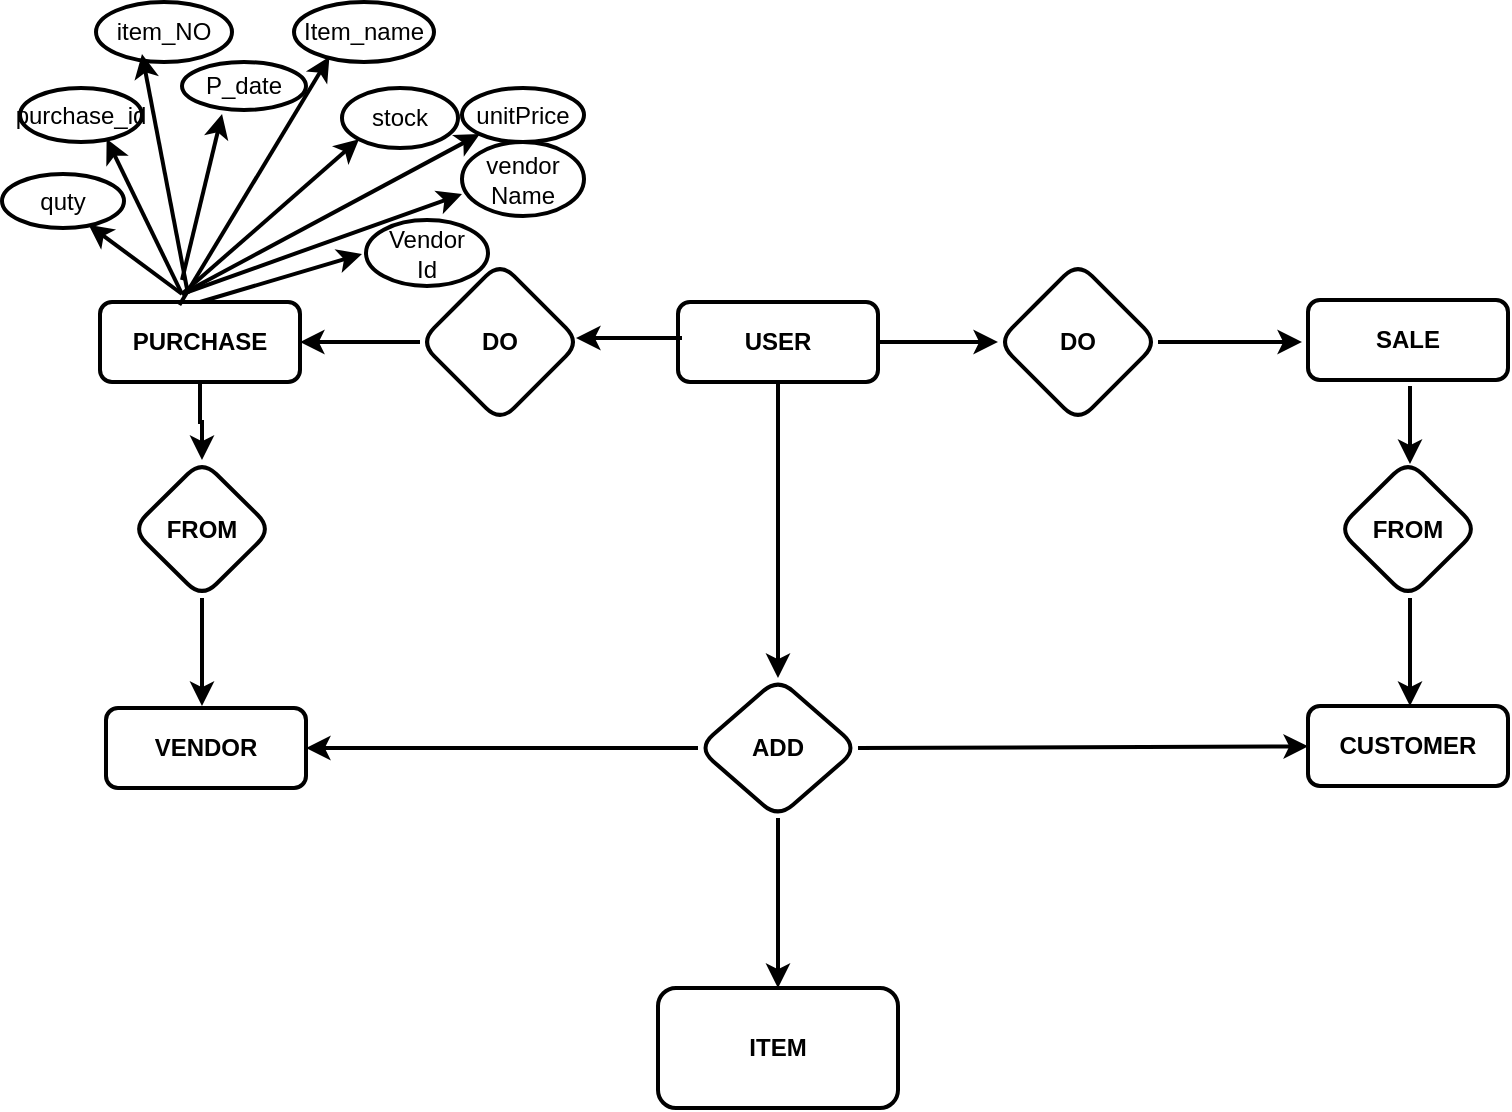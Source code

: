 <mxfile version="20.2.4" type="device"><diagram id="ucNqJm-KfHmCVn7oJ-g1" name="Page-1"><mxGraphModel dx="5787" dy="2947" grid="1" gridSize="10" guides="1" tooltips="1" connect="1" arrows="1" fold="1" page="1" pageScale="1" pageWidth="827" pageHeight="1169" math="0" shadow="0"><root><mxCell id="0"/><mxCell id="1" parent="0"/><mxCell id="vrNpHqdal03VrbY2D2qF-8" value="" style="edgeStyle=orthogonalEdgeStyle;rounded=0;orthogonalLoop=1;jettySize=auto;html=1;entryX=1;entryY=0.5;entryDx=0;entryDy=0;entryPerimeter=0;fontStyle=1;strokeWidth=2;exitX=0;exitY=0.5;exitDx=0;exitDy=0;" edge="1" parent="1" source="vrNpHqdal03VrbY2D2qF-7" target="vrNpHqdal03VrbY2D2qF-1"><mxGeometry relative="1" as="geometry"><mxPoint x="396" y="548" as="sourcePoint"/><mxPoint x="346" y="548" as="targetPoint"/></mxGeometry></mxCell><mxCell id="vrNpHqdal03VrbY2D2qF-24" value="" style="edgeStyle=orthogonalEdgeStyle;rounded=0;orthogonalLoop=1;jettySize=auto;html=1;strokeWidth=2;" edge="1" parent="1" source="vrNpHqdal03VrbY2D2qF-1" target="vrNpHqdal03VrbY2D2qF-23"><mxGeometry relative="1" as="geometry"/></mxCell><mxCell id="vrNpHqdal03VrbY2D2qF-1" value="PURCHASE" style="rounded=1;whiteSpace=wrap;html=1;fontStyle=1;strokeWidth=2;" vertex="1" parent="1"><mxGeometry x="235" y="536" width="100" height="40" as="geometry"/></mxCell><mxCell id="vrNpHqdal03VrbY2D2qF-12" value="" style="edgeStyle=orthogonalEdgeStyle;rounded=0;orthogonalLoop=1;jettySize=auto;html=1;fontStyle=1;strokeWidth=2;entryX=0;entryY=0.5;entryDx=0;entryDy=0;" edge="1" parent="1" source="vrNpHqdal03VrbY2D2qF-4" target="vrNpHqdal03VrbY2D2qF-11"><mxGeometry relative="1" as="geometry"><mxPoint x="736" y="548" as="targetPoint"/></mxGeometry></mxCell><mxCell id="vrNpHqdal03VrbY2D2qF-17" value="" style="edgeStyle=orthogonalEdgeStyle;rounded=0;orthogonalLoop=1;jettySize=auto;html=1;fontStyle=1;strokeWidth=2;" edge="1" parent="1" source="vrNpHqdal03VrbY2D2qF-4" target="vrNpHqdal03VrbY2D2qF-16"><mxGeometry relative="1" as="geometry"/></mxCell><mxCell id="vrNpHqdal03VrbY2D2qF-4" value="USER" style="rounded=1;whiteSpace=wrap;html=1;fontStyle=1;strokeWidth=2;" vertex="1" parent="1"><mxGeometry x="524" y="536" width="100" height="40" as="geometry"/></mxCell><mxCell id="vrNpHqdal03VrbY2D2qF-5" value="VENDOR" style="rounded=1;whiteSpace=wrap;html=1;fontStyle=1;strokeWidth=2;" vertex="1" parent="1"><mxGeometry x="238" y="739" width="100" height="40" as="geometry"/></mxCell><mxCell id="vrNpHqdal03VrbY2D2qF-6" value="CUSTOMER" style="rounded=1;whiteSpace=wrap;html=1;fontStyle=1;strokeWidth=2;" vertex="1" parent="1"><mxGeometry x="839" y="738" width="100" height="40" as="geometry"/></mxCell><mxCell id="vrNpHqdal03VrbY2D2qF-7" value="DO" style="rhombus;whiteSpace=wrap;html=1;rounded=1;fontStyle=1;strokeWidth=2;" vertex="1" parent="1"><mxGeometry x="395" y="516" width="80" height="80" as="geometry"/></mxCell><mxCell id="vrNpHqdal03VrbY2D2qF-10" value="" style="edgeStyle=orthogonalEdgeStyle;rounded=0;orthogonalLoop=1;jettySize=auto;html=1;fontStyle=1;strokeWidth=2;" edge="1" parent="1"><mxGeometry relative="1" as="geometry"><mxPoint x="526" y="554" as="sourcePoint"/><mxPoint x="473" y="554" as="targetPoint"/></mxGeometry></mxCell><mxCell id="vrNpHqdal03VrbY2D2qF-14" value="" style="edgeStyle=orthogonalEdgeStyle;rounded=0;orthogonalLoop=1;jettySize=auto;html=1;fontStyle=1;strokeWidth=2;" edge="1" parent="1" source="vrNpHqdal03VrbY2D2qF-11"><mxGeometry relative="1" as="geometry"><mxPoint x="836" y="556" as="targetPoint"/></mxGeometry></mxCell><mxCell id="vrNpHqdal03VrbY2D2qF-11" value="DO" style="rhombus;whiteSpace=wrap;html=1;rounded=1;fontStyle=1;strokeWidth=2;" vertex="1" parent="1"><mxGeometry x="684" y="516" width="80" height="80" as="geometry"/></mxCell><mxCell id="vrNpHqdal03VrbY2D2qF-15" value="SALE" style="rounded=1;whiteSpace=wrap;html=1;fontStyle=1;strokeWidth=2;" vertex="1" parent="1"><mxGeometry x="839" y="535" width="100" height="40" as="geometry"/></mxCell><mxCell id="vrNpHqdal03VrbY2D2qF-22" value="" style="edgeStyle=orthogonalEdgeStyle;rounded=0;orthogonalLoop=1;jettySize=auto;html=1;fontStyle=1;strokeWidth=2;" edge="1" parent="1" source="vrNpHqdal03VrbY2D2qF-16" target="vrNpHqdal03VrbY2D2qF-21"><mxGeometry relative="1" as="geometry"/></mxCell><mxCell id="vrNpHqdal03VrbY2D2qF-16" value="ADD" style="rhombus;whiteSpace=wrap;html=1;rounded=1;fontStyle=1;strokeWidth=2;" vertex="1" parent="1"><mxGeometry x="534" y="724" width="80" height="70" as="geometry"/></mxCell><mxCell id="vrNpHqdal03VrbY2D2qF-19" value="" style="endArrow=classic;html=1;rounded=0;entryX=1;entryY=0.5;entryDx=0;entryDy=0;exitX=0;exitY=0.5;exitDx=0;exitDy=0;fontStyle=1;strokeWidth=2;" edge="1" parent="1" source="vrNpHqdal03VrbY2D2qF-16" target="vrNpHqdal03VrbY2D2qF-5"><mxGeometry width="50" height="50" relative="1" as="geometry"><mxPoint x="556" y="759" as="sourcePoint"/><mxPoint x="626" y="659" as="targetPoint"/></mxGeometry></mxCell><mxCell id="vrNpHqdal03VrbY2D2qF-20" value="" style="endArrow=classic;html=1;rounded=0;exitX=1;exitY=0.5;exitDx=0;exitDy=0;fontStyle=1;strokeWidth=2;" edge="1" parent="1" source="vrNpHqdal03VrbY2D2qF-16" target="vrNpHqdal03VrbY2D2qF-6"><mxGeometry width="50" height="50" relative="1" as="geometry"><mxPoint x="576" y="709" as="sourcePoint"/><mxPoint x="626" y="659" as="targetPoint"/></mxGeometry></mxCell><mxCell id="vrNpHqdal03VrbY2D2qF-21" value="ITEM" style="whiteSpace=wrap;html=1;rounded=1;fontStyle=1;strokeWidth=2;" vertex="1" parent="1"><mxGeometry x="514" y="879" width="120" height="60" as="geometry"/></mxCell><mxCell id="vrNpHqdal03VrbY2D2qF-23" value="FROM" style="rhombus;whiteSpace=wrap;html=1;rounded=1;fontStyle=1;strokeWidth=2;" vertex="1" parent="1"><mxGeometry x="251" y="615" width="70" height="69" as="geometry"/></mxCell><mxCell id="vrNpHqdal03VrbY2D2qF-29" value="" style="endArrow=classic;html=1;rounded=0;strokeWidth=2;exitX=0.5;exitY=1;exitDx=0;exitDy=0;" edge="1" parent="1" source="vrNpHqdal03VrbY2D2qF-23"><mxGeometry width="50" height="50" relative="1" as="geometry"><mxPoint x="376" y="638" as="sourcePoint"/><mxPoint x="286" y="738" as="targetPoint"/></mxGeometry></mxCell><mxCell id="vrNpHqdal03VrbY2D2qF-33" value="FROM" style="rhombus;whiteSpace=wrap;html=1;rounded=1;fontStyle=1;strokeWidth=2;" vertex="1" parent="1"><mxGeometry x="854" y="615" width="70" height="69" as="geometry"/></mxCell><mxCell id="vrNpHqdal03VrbY2D2qF-36" value="" style="endArrow=classic;html=1;rounded=0;strokeWidth=2;exitX=0.5;exitY=1;exitDx=0;exitDy=0;" edge="1" parent="1"><mxGeometry width="50" height="50" relative="1" as="geometry"><mxPoint x="890" y="684" as="sourcePoint"/><mxPoint x="890" y="738" as="targetPoint"/></mxGeometry></mxCell><mxCell id="vrNpHqdal03VrbY2D2qF-37" value="purchase_id" style="ellipse;whiteSpace=wrap;html=1;strokeWidth=2;" vertex="1" parent="1"><mxGeometry x="195" y="429" width="61" height="27" as="geometry"/></mxCell><mxCell id="vrNpHqdal03VrbY2D2qF-38" value="item_NO" style="ellipse;whiteSpace=wrap;html=1;strokeWidth=2;" vertex="1" parent="1"><mxGeometry x="233" y="386" width="68" height="30" as="geometry"/></mxCell><mxCell id="vrNpHqdal03VrbY2D2qF-39" value="P_date" style="ellipse;whiteSpace=wrap;html=1;strokeWidth=2;" vertex="1" parent="1"><mxGeometry x="276" y="416" width="62" height="24" as="geometry"/></mxCell><mxCell id="vrNpHqdal03VrbY2D2qF-40" value="Item_name" style="ellipse;whiteSpace=wrap;html=1;strokeWidth=2;" vertex="1" parent="1"><mxGeometry x="332" y="386" width="70" height="30" as="geometry"/></mxCell><mxCell id="vrNpHqdal03VrbY2D2qF-41" value="" style="endArrow=classic;html=1;rounded=0;strokeWidth=2;entryX=0.71;entryY=0.94;entryDx=0;entryDy=0;entryPerimeter=0;" edge="1" parent="1" target="vrNpHqdal03VrbY2D2qF-37"><mxGeometry width="50" height="50" relative="1" as="geometry"><mxPoint x="276" y="532" as="sourcePoint"/><mxPoint x="226" y="472" as="targetPoint"/></mxGeometry></mxCell><mxCell id="vrNpHqdal03VrbY2D2qF-42" value="" style="endArrow=classic;html=1;rounded=0;strokeWidth=2;" edge="1" parent="1"><mxGeometry width="50" height="50" relative="1" as="geometry"><mxPoint x="279" y="532" as="sourcePoint"/><mxPoint x="256" y="412" as="targetPoint"/></mxGeometry></mxCell><mxCell id="vrNpHqdal03VrbY2D2qF-43" value="" style="endArrow=classic;html=1;rounded=0;strokeWidth=2;entryX=0.323;entryY=1.083;entryDx=0;entryDy=0;entryPerimeter=0;" edge="1" parent="1" target="vrNpHqdal03VrbY2D2qF-39"><mxGeometry width="50" height="50" relative="1" as="geometry"><mxPoint x="276" y="525" as="sourcePoint"/><mxPoint x="329" y="455" as="targetPoint"/></mxGeometry></mxCell><mxCell id="vrNpHqdal03VrbY2D2qF-44" value="" style="endArrow=classic;html=1;rounded=0;strokeWidth=2;entryX=0.253;entryY=0.911;entryDx=0;entryDy=0;entryPerimeter=0;exitX=0.397;exitY=0.038;exitDx=0;exitDy=0;exitPerimeter=0;" edge="1" parent="1" source="vrNpHqdal03VrbY2D2qF-1" target="vrNpHqdal03VrbY2D2qF-40"><mxGeometry width="50" height="50" relative="1" as="geometry"><mxPoint x="286" y="532" as="sourcePoint"/><mxPoint x="376" y="462" as="targetPoint"/></mxGeometry></mxCell><mxCell id="vrNpHqdal03VrbY2D2qF-45" value="" style="edgeStyle=orthogonalEdgeStyle;rounded=0;orthogonalLoop=1;jettySize=auto;html=1;strokeWidth=2;" edge="1" parent="1"><mxGeometry relative="1" as="geometry"><mxPoint x="890" y="578" as="sourcePoint"/><mxPoint x="890" y="617.0" as="targetPoint"/></mxGeometry></mxCell><mxCell id="vrNpHqdal03VrbY2D2qF-46" value="stock" style="ellipse;whiteSpace=wrap;html=1;strokeWidth=2;" vertex="1" parent="1"><mxGeometry x="356" y="429" width="58" height="30" as="geometry"/></mxCell><mxCell id="vrNpHqdal03VrbY2D2qF-47" value="" style="endArrow=classic;html=1;rounded=0;strokeWidth=2;entryX=0;entryY=1;entryDx=0;entryDy=0;" edge="1" target="vrNpHqdal03VrbY2D2qF-46" parent="1"><mxGeometry width="50" height="50" relative="1" as="geometry"><mxPoint x="276" y="532" as="sourcePoint"/><mxPoint x="386" y="499" as="targetPoint"/></mxGeometry></mxCell><mxCell id="vrNpHqdal03VrbY2D2qF-48" value="unitPrice" style="ellipse;whiteSpace=wrap;html=1;strokeWidth=2;" vertex="1" parent="1"><mxGeometry x="416" y="429" width="61" height="27" as="geometry"/></mxCell><mxCell id="vrNpHqdal03VrbY2D2qF-49" value="" style="endArrow=classic;html=1;rounded=0;strokeWidth=2;entryX=0;entryY=1;entryDx=0;entryDy=0;" edge="1" target="vrNpHqdal03VrbY2D2qF-48" parent="1"><mxGeometry width="50" height="50" relative="1" as="geometry"><mxPoint x="276" y="532" as="sourcePoint"/><mxPoint x="366" y="482" as="targetPoint"/></mxGeometry></mxCell><mxCell id="vrNpHqdal03VrbY2D2qF-50" value="quty" style="ellipse;whiteSpace=wrap;html=1;strokeWidth=2;" vertex="1" parent="1"><mxGeometry x="186" y="472" width="61" height="27" as="geometry"/></mxCell><mxCell id="vrNpHqdal03VrbY2D2qF-51" value="" style="endArrow=classic;html=1;rounded=0;strokeWidth=2;entryX=0.71;entryY=0.94;entryDx=0;entryDy=0;entryPerimeter=0;" edge="1" target="vrNpHqdal03VrbY2D2qF-50" parent="1"><mxGeometry width="50" height="50" relative="1" as="geometry"><mxPoint x="276" y="532" as="sourcePoint"/><mxPoint x="226" y="525" as="targetPoint"/></mxGeometry></mxCell><mxCell id="vrNpHqdal03VrbY2D2qF-53" value="vendor&lt;br&gt;Name" style="ellipse;whiteSpace=wrap;html=1;strokeWidth=2;" vertex="1" parent="1"><mxGeometry x="416" y="456" width="61" height="37" as="geometry"/></mxCell><mxCell id="vrNpHqdal03VrbY2D2qF-54" value="" style="endArrow=classic;html=1;rounded=0;strokeWidth=2;" edge="1" parent="1"><mxGeometry width="50" height="50" relative="1" as="geometry"><mxPoint x="276" y="532" as="sourcePoint"/><mxPoint x="416" y="482" as="targetPoint"/></mxGeometry></mxCell><mxCell id="vrNpHqdal03VrbY2D2qF-55" value="" style="endArrow=classic;html=1;rounded=0;strokeWidth=2;exitX=0.5;exitY=0;exitDx=0;exitDy=0;" edge="1" parent="1" source="vrNpHqdal03VrbY2D2qF-1"><mxGeometry width="50" height="50" relative="1" as="geometry"><mxPoint x="286" y="532" as="sourcePoint"/><mxPoint x="366" y="512" as="targetPoint"/></mxGeometry></mxCell><mxCell id="vrNpHqdal03VrbY2D2qF-56" value="Vendor&lt;br&gt;Id" style="ellipse;whiteSpace=wrap;html=1;strokeWidth=2;" vertex="1" parent="1"><mxGeometry x="368" y="495" width="61" height="33" as="geometry"/></mxCell></root></mxGraphModel></diagram></mxfile>
